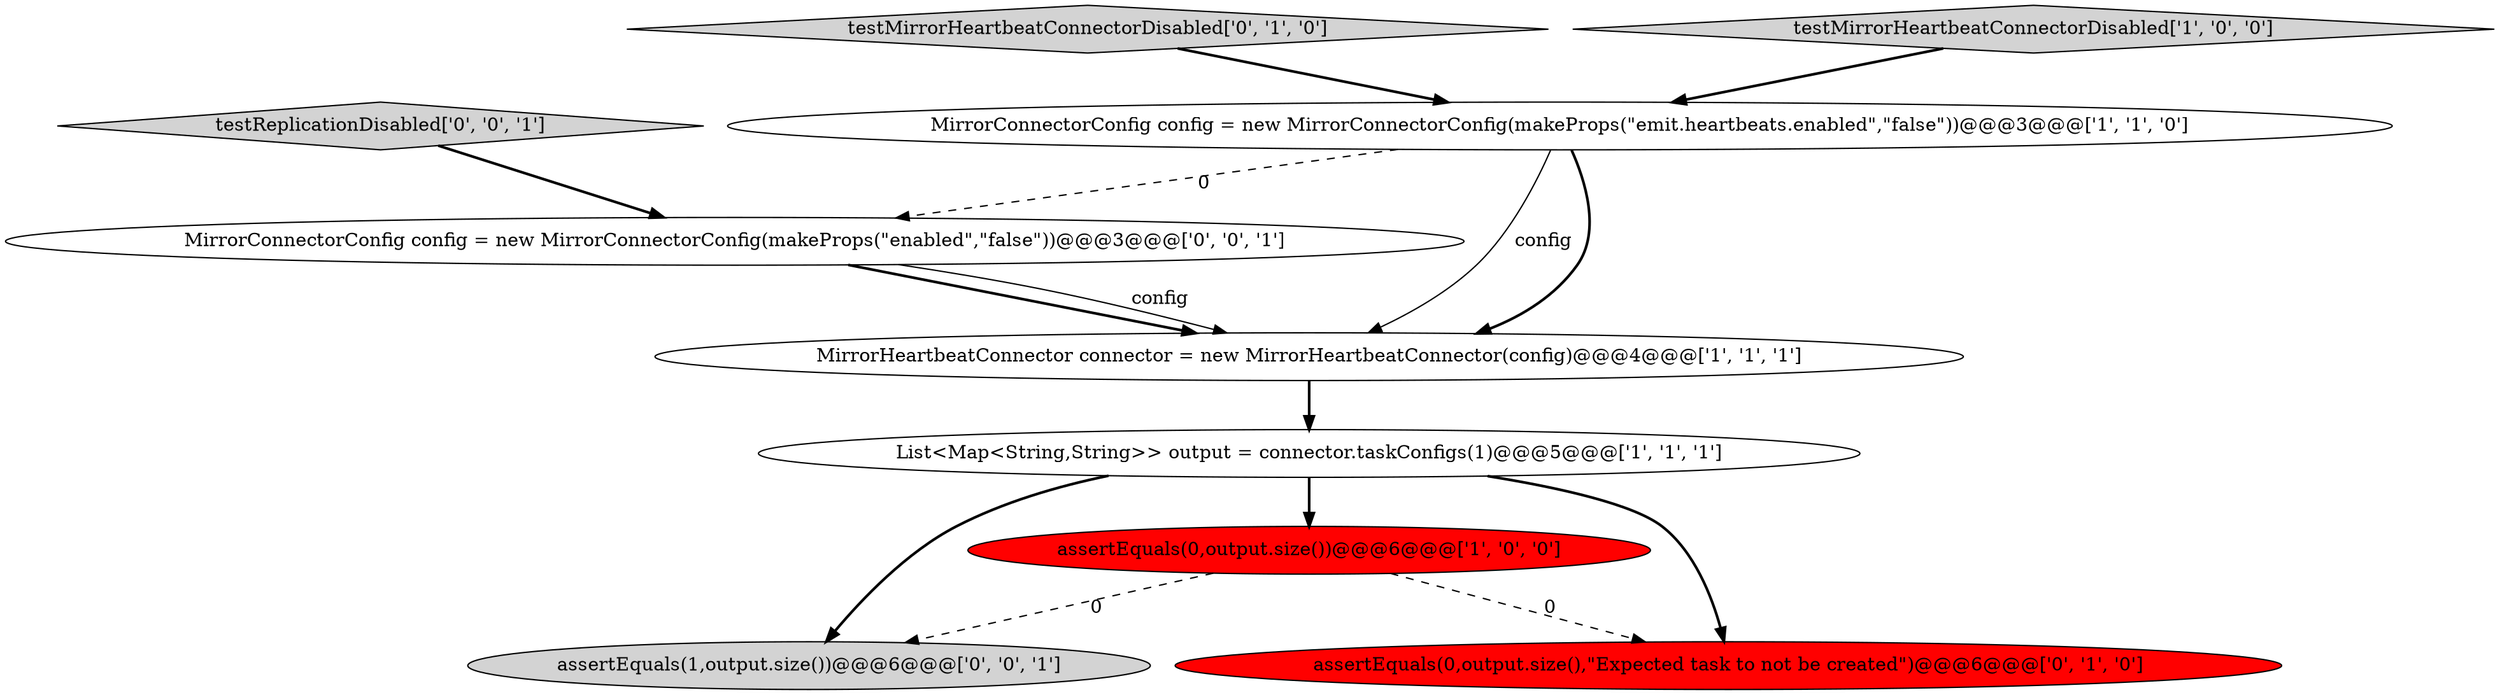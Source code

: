 digraph {
2 [style = filled, label = "MirrorHeartbeatConnector connector = new MirrorHeartbeatConnector(config)@@@4@@@['1', '1', '1']", fillcolor = white, shape = ellipse image = "AAA0AAABBB1BBB"];
9 [style = filled, label = "MirrorConnectorConfig config = new MirrorConnectorConfig(makeProps(\"enabled\",\"false\"))@@@3@@@['0', '0', '1']", fillcolor = white, shape = ellipse image = "AAA0AAABBB3BBB"];
5 [style = filled, label = "testMirrorHeartbeatConnectorDisabled['0', '1', '0']", fillcolor = lightgray, shape = diamond image = "AAA0AAABBB2BBB"];
7 [style = filled, label = "assertEquals(1,output.size())@@@6@@@['0', '0', '1']", fillcolor = lightgray, shape = ellipse image = "AAA0AAABBB3BBB"];
6 [style = filled, label = "assertEquals(0,output.size(),\"Expected task to not be created\")@@@6@@@['0', '1', '0']", fillcolor = red, shape = ellipse image = "AAA1AAABBB2BBB"];
1 [style = filled, label = "List<Map<String,String>> output = connector.taskConfigs(1)@@@5@@@['1', '1', '1']", fillcolor = white, shape = ellipse image = "AAA0AAABBB1BBB"];
3 [style = filled, label = "assertEquals(0,output.size())@@@6@@@['1', '0', '0']", fillcolor = red, shape = ellipse image = "AAA1AAABBB1BBB"];
0 [style = filled, label = "MirrorConnectorConfig config = new MirrorConnectorConfig(makeProps(\"emit.heartbeats.enabled\",\"false\"))@@@3@@@['1', '1', '0']", fillcolor = white, shape = ellipse image = "AAA0AAABBB1BBB"];
8 [style = filled, label = "testReplicationDisabled['0', '0', '1']", fillcolor = lightgray, shape = diamond image = "AAA0AAABBB3BBB"];
4 [style = filled, label = "testMirrorHeartbeatConnectorDisabled['1', '0', '0']", fillcolor = lightgray, shape = diamond image = "AAA0AAABBB1BBB"];
1->3 [style = bold, label=""];
3->6 [style = dashed, label="0"];
0->2 [style = solid, label="config"];
1->6 [style = bold, label=""];
0->9 [style = dashed, label="0"];
5->0 [style = bold, label=""];
9->2 [style = bold, label=""];
1->7 [style = bold, label=""];
3->7 [style = dashed, label="0"];
2->1 [style = bold, label=""];
4->0 [style = bold, label=""];
0->2 [style = bold, label=""];
8->9 [style = bold, label=""];
9->2 [style = solid, label="config"];
}
